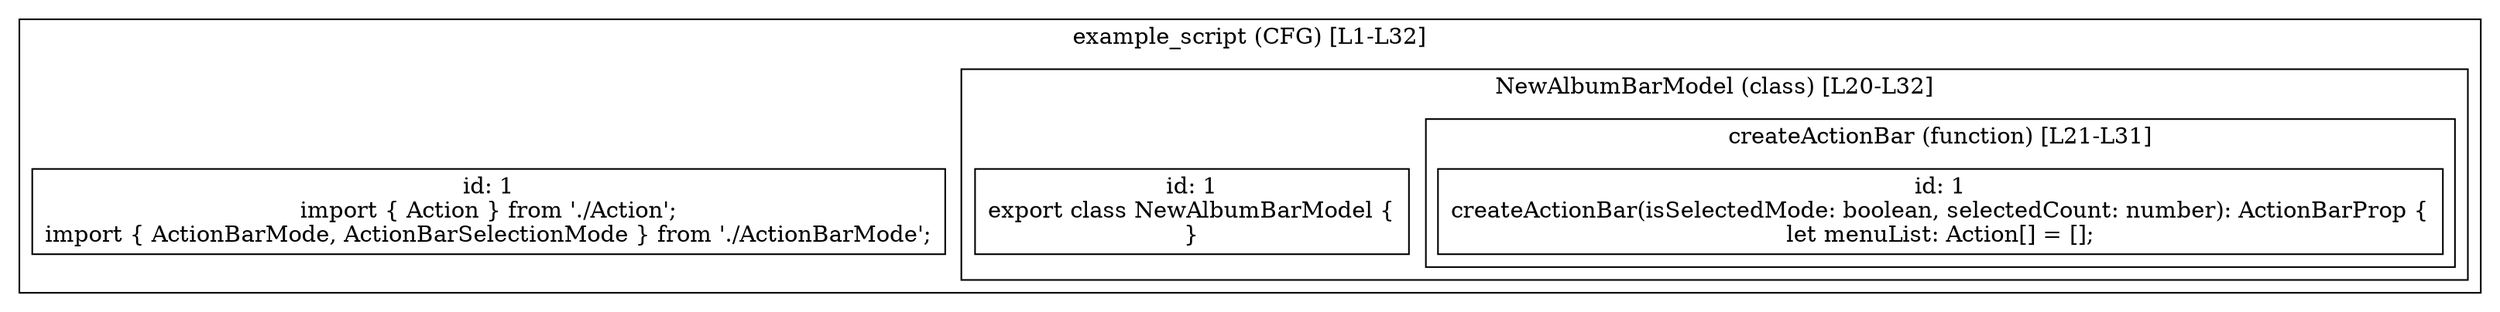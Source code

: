 digraph "73.ts" {
  subgraph "cluster_1" {
    label="example_script (CFG) [L1-L32]";
    node_1_1 [label="id: 1\nimport { Action } from './Action';
import { ActionBarMode, ActionBarSelectionMode } from './ActionBarMode';", shape=box];
  subgraph "cluster_2" {
    label="NewAlbumBarModel (class) [L20-L32]";
    node_2_1 [label="id: 1\nexport class NewAlbumBarModel {
}", shape=box];
  subgraph "cluster_3" {
    label="createActionBar (function) [L21-L31]";
    node_3_1 [label="id: 1\ncreateActionBar(isSelectedMode: boolean, selectedCount: number): ActionBarProp {
let menuList: Action[] = [];", shape=box];
  }
  }
  }
}